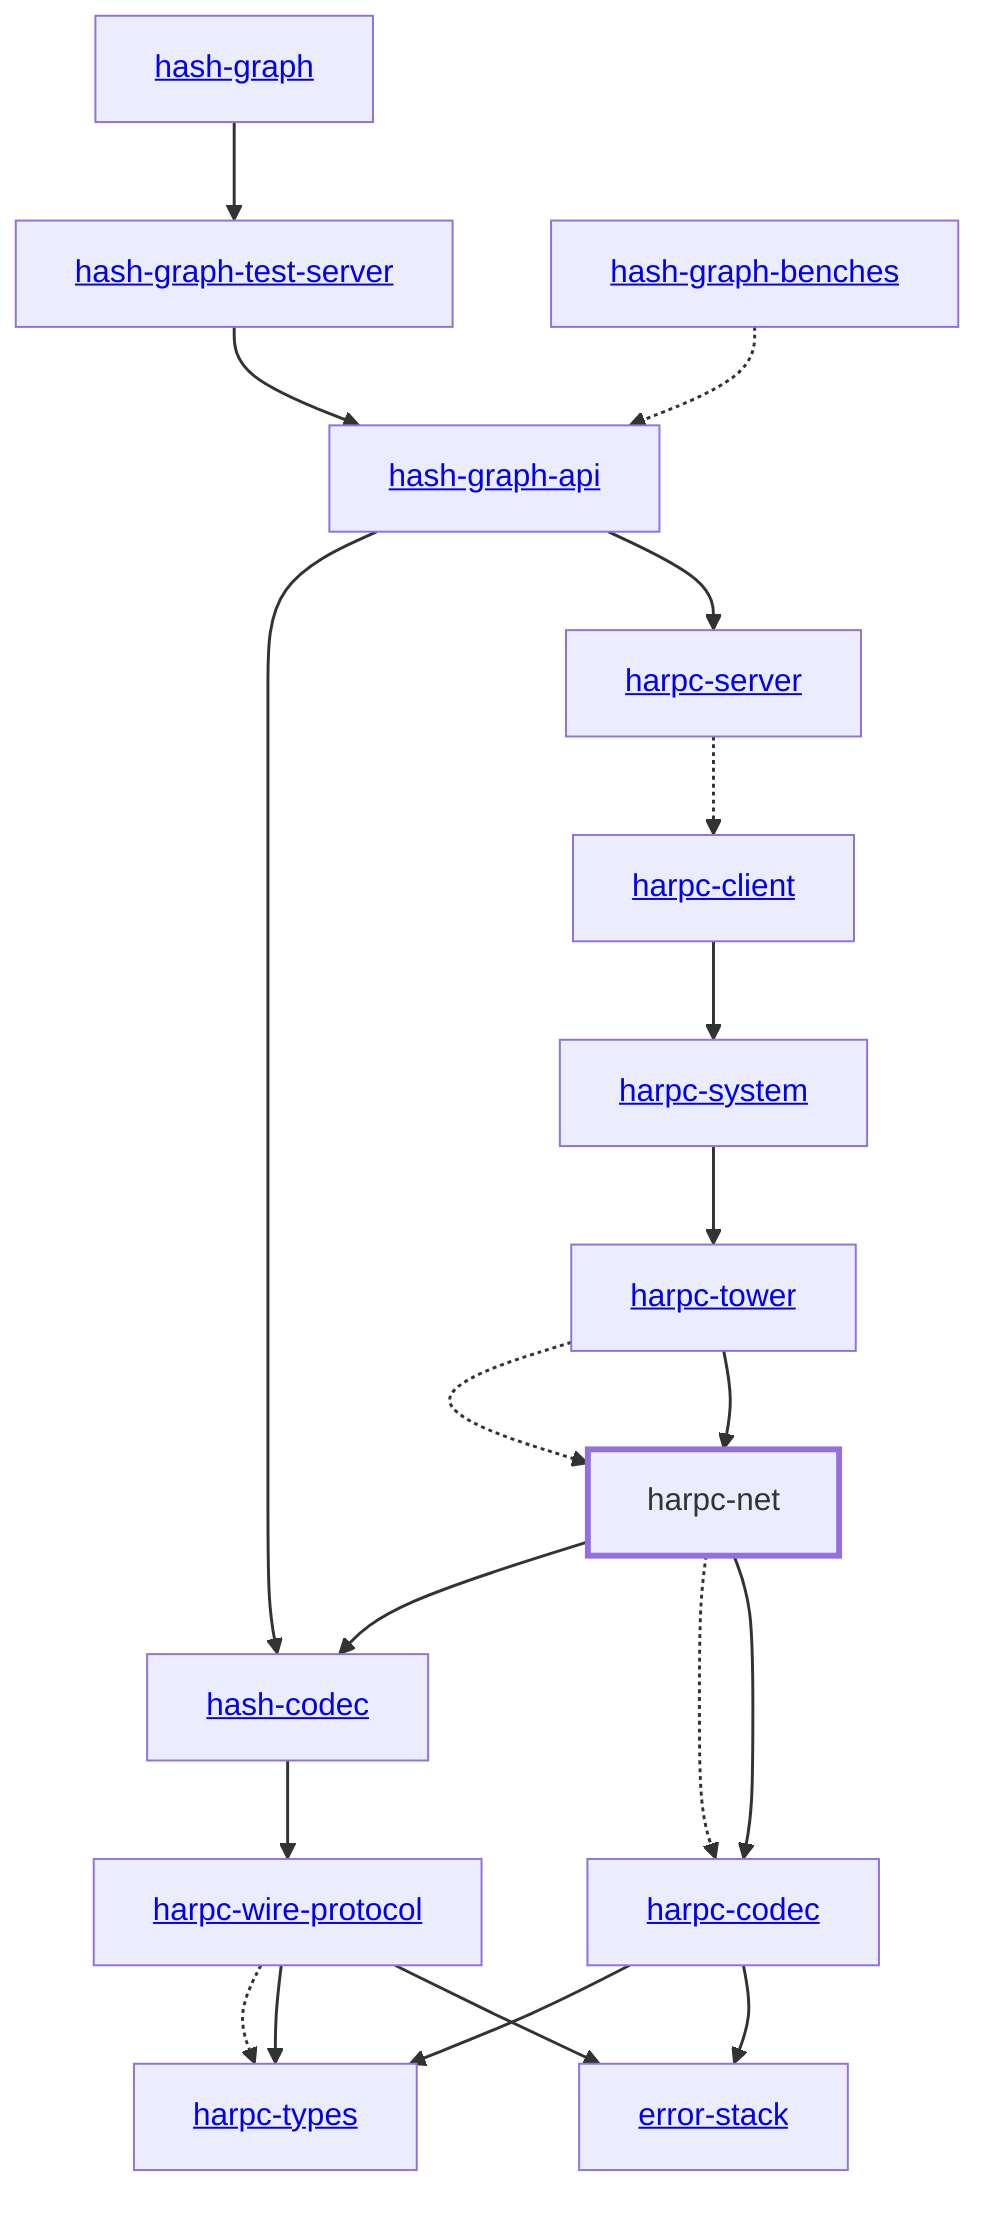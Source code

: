 graph TD
    linkStyle default stroke-width:1.5px
    classDef default stroke-width:1px
    classDef root stroke-width:3px
    classDef dev stroke-width:1px
    classDef build stroke-width:1px
    %% Legend
    %% --> : Normal dependency
    %% -.-> : Dev dependency
    %% ---> : Build dependency
    0[<a href="../hash_graph">hash-graph</a>]
    1[<a href="../hash_codec">hash-codec</a>]
    2[<a href="../hash_graph_api">hash-graph-api</a>]
    3[<a href="../hash_graph_test_server">hash-graph-test-server</a>]
    4[<a href="../harpc_client">harpc-client</a>]
    5[<a href="../harpc_codec">harpc-codec</a>]
    6[harpc-net]
    class 6 root
    7[<a href="../harpc_server">harpc-server</a>]
    8[<a href="../harpc_system">harpc-system</a>]
    9[<a href="../harpc_tower">harpc-tower</a>]
    10[<a href="../harpc_types">harpc-types</a>]
    11[<a href="../harpc_wire_protocol">harpc-wire-protocol</a>]
    12[<a href="../error_stack">error-stack</a>]
    13[<a href="../hash_graph_benches">hash-graph-benches</a>]
    0 --> 3
    1 --> 11
    2 --> 1
    2 --> 7
    3 --> 2
    4 --> 8
    5 --> 10
    5 --> 12
    6 --> 1
    6 -.-> 5
    6 --> 5
    7 -.-> 4
    8 --> 9
    9 -.-> 6
    9 --> 6
    11 -.-> 10
    11 --> 10
    11 --> 12
    13 -.-> 2